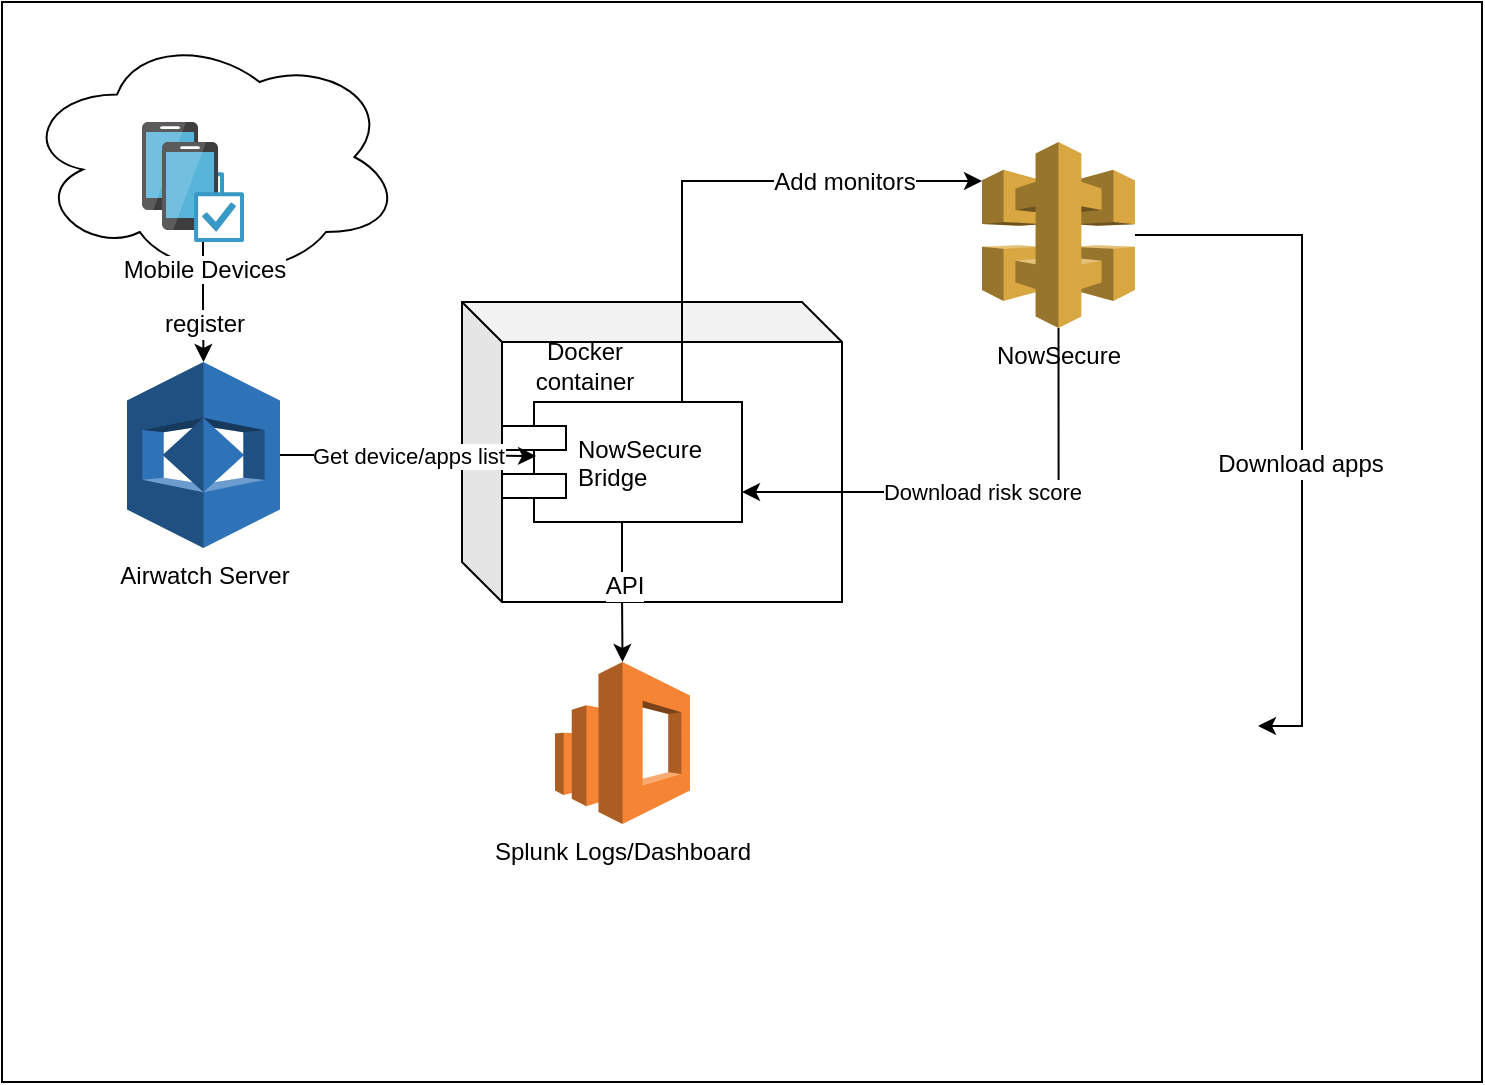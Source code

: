 <mxfile version="12.0.0" type="github" pages="1"><diagram id="wB__KzHETik88dlsTt7J" name="Page-1"><mxGraphModel dx="1870" dy="815" grid="1" gridSize="10" guides="1" tooltips="1" connect="1" arrows="1" fold="1" page="1" pageScale="1" pageWidth="850" pageHeight="1100" math="0" shadow="0"><root><mxCell id="0"/><mxCell id="1" parent="0"/><mxCell id="X_VgQRSmJZCVdyc6k4Wz-21" value="" style="rounded=0;whiteSpace=wrap;html=1;" parent="1" vertex="1"><mxGeometry x="20" y="20" width="740" height="540" as="geometry"/></mxCell><mxCell id="X_VgQRSmJZCVdyc6k4Wz-20" value="" style="ellipse;shape=cloud;whiteSpace=wrap;html=1;" parent="1" vertex="1"><mxGeometry x="30" y="35" width="190" height="125" as="geometry"/></mxCell><mxCell id="X_VgQRSmJZCVdyc6k4Wz-16" value="" style="shape=cube;whiteSpace=wrap;html=1;boundedLbl=1;backgroundOutline=1;darkOpacity=0.05;darkOpacity2=0.1;" parent="1" vertex="1"><mxGeometry x="250" y="170" width="190" height="150" as="geometry"/></mxCell><mxCell id="X_VgQRSmJZCVdyc6k4Wz-10" style="edgeStyle=orthogonalEdgeStyle;rounded=0;orthogonalLoop=1;jettySize=auto;html=1;entryX=0;entryY=0.21;entryDx=0;entryDy=0;entryPerimeter=0;exitX=0.75;exitY=0;exitDx=0;exitDy=0;" parent="1" source="X_VgQRSmJZCVdyc6k4Wz-1" target="X_VgQRSmJZCVdyc6k4Wz-8" edge="1"><mxGeometry relative="1" as="geometry"/></mxCell><mxCell id="X_VgQRSmJZCVdyc6k4Wz-11" value="Add monitors" style="text;html=1;resizable=0;points=[];align=center;verticalAlign=middle;labelBackgroundColor=#ffffff;" parent="X_VgQRSmJZCVdyc6k4Wz-10" vertex="1" connectable="0"><mxGeometry x="0.469" relative="1" as="geometry"><mxPoint as="offset"/></mxGeometry></mxCell><mxCell id="X_VgQRSmJZCVdyc6k4Wz-14" style="edgeStyle=orthogonalEdgeStyle;rounded=0;orthogonalLoop=1;jettySize=auto;html=1;entryX=0.5;entryY=0;entryDx=0;entryDy=0;entryPerimeter=0;" parent="1" source="X_VgQRSmJZCVdyc6k4Wz-1" target="X_VgQRSmJZCVdyc6k4Wz-13" edge="1"><mxGeometry relative="1" as="geometry"/></mxCell><mxCell id="X_VgQRSmJZCVdyc6k4Wz-15" value="API" style="text;html=1;resizable=0;points=[];align=center;verticalAlign=middle;labelBackgroundColor=#ffffff;" parent="X_VgQRSmJZCVdyc6k4Wz-14" vertex="1" connectable="0"><mxGeometry x="-0.086" y="1" relative="1" as="geometry"><mxPoint as="offset"/></mxGeometry></mxCell><mxCell id="X_VgQRSmJZCVdyc6k4Wz-1" value="NowSecure&#10;Bridge" style="shape=component;align=left;spacingLeft=36;" parent="1" vertex="1"><mxGeometry x="270" y="220" width="120" height="60" as="geometry"/></mxCell><mxCell id="X_VgQRSmJZCVdyc6k4Wz-2" value="" style="aspect=fixed;html=1;points=[];align=center;image;fontSize=12;image=img/lib/mscae/Device_Compliance.svg;" parent="1" vertex="1"><mxGeometry x="90" y="80" width="41" height="50" as="geometry"/></mxCell><mxCell id="X_VgQRSmJZCVdyc6k4Wz-5" style="edgeStyle=orthogonalEdgeStyle;rounded=0;orthogonalLoop=1;jettySize=auto;html=1;entryX=0.5;entryY=0;entryDx=0;entryDy=0;entryPerimeter=0;" parent="1" source="X_VgQRSmJZCVdyc6k4Wz-3" target="X_VgQRSmJZCVdyc6k4Wz-4" edge="1"><mxGeometry relative="1" as="geometry"/></mxCell><mxCell id="X_VgQRSmJZCVdyc6k4Wz-6" value="register" style="text;html=1;resizable=0;points=[];align=center;verticalAlign=middle;labelBackgroundColor=#ffffff;" parent="X_VgQRSmJZCVdyc6k4Wz-5" vertex="1" connectable="0"><mxGeometry x="0.367" relative="1" as="geometry"><mxPoint as="offset"/></mxGeometry></mxCell><mxCell id="X_VgQRSmJZCVdyc6k4Wz-3" value="Mobile Devices" style="aspect=fixed;html=1;points=[];align=center;image;fontSize=12;image=img/lib/mscae/Device_Compliance.svg;" parent="1" vertex="1"><mxGeometry x="100" y="90" width="41" height="50" as="geometry"/></mxCell><mxCell id="X_VgQRSmJZCVdyc6k4Wz-7" value="Get device/apps list" style="edgeStyle=orthogonalEdgeStyle;rounded=0;orthogonalLoop=1;jettySize=auto;html=1;entryX=0.142;entryY=0.45;entryDx=0;entryDy=0;entryPerimeter=0;" parent="1" source="X_VgQRSmJZCVdyc6k4Wz-4" target="X_VgQRSmJZCVdyc6k4Wz-1" edge="1"><mxGeometry relative="1" as="geometry"/></mxCell><mxCell id="X_VgQRSmJZCVdyc6k4Wz-4" value="Airwatch Server" style="outlineConnect=0;dashed=0;verticalLabelPosition=bottom;verticalAlign=top;align=center;html=1;shape=mxgraph.aws3.rekognition;fillColor=#2E73B8;gradientColor=none;" parent="1" vertex="1"><mxGeometry x="82.5" y="200" width="76.5" height="93" as="geometry"/></mxCell><mxCell id="X_VgQRSmJZCVdyc6k4Wz-12" value="Download risk score" style="edgeStyle=orthogonalEdgeStyle;rounded=0;orthogonalLoop=1;jettySize=auto;html=1;entryX=1;entryY=0.75;entryDx=0;entryDy=0;exitX=0.5;exitY=1;exitDx=0;exitDy=0;exitPerimeter=0;" parent="1" source="X_VgQRSmJZCVdyc6k4Wz-8" target="X_VgQRSmJZCVdyc6k4Wz-1" edge="1"><mxGeometry relative="1" as="geometry"/></mxCell><mxCell id="eCkS_QhCXWkVyFxT4-u2-2" style="edgeStyle=orthogonalEdgeStyle;rounded=0;orthogonalLoop=1;jettySize=auto;html=1;entryX=1;entryY=0.25;entryDx=0;entryDy=0;" edge="1" parent="1" source="X_VgQRSmJZCVdyc6k4Wz-8" target="eCkS_QhCXWkVyFxT4-u2-1"><mxGeometry relative="1" as="geometry"><Array as="points"><mxPoint x="670" y="137"/><mxPoint x="670" y="382"/></Array></mxGeometry></mxCell><mxCell id="eCkS_QhCXWkVyFxT4-u2-3" value="Download apps" style="text;html=1;resizable=0;points=[];align=center;verticalAlign=middle;labelBackgroundColor=#ffffff;" vertex="1" connectable="0" parent="eCkS_QhCXWkVyFxT4-u2-2"><mxGeometry x="0.127" y="-1" relative="1" as="geometry"><mxPoint as="offset"/></mxGeometry></mxCell><mxCell id="X_VgQRSmJZCVdyc6k4Wz-8" value="NowSecure" style="outlineConnect=0;dashed=0;verticalLabelPosition=bottom;verticalAlign=top;align=center;html=1;shape=mxgraph.aws3.api_gateway;fillColor=#D9A741;gradientColor=none;" parent="1" vertex="1"><mxGeometry x="510" y="90" width="76.5" height="93" as="geometry"/></mxCell><mxCell id="X_VgQRSmJZCVdyc6k4Wz-13" value="Splunk Logs/Dashboard" style="outlineConnect=0;dashed=0;verticalLabelPosition=bottom;verticalAlign=top;align=center;html=1;shape=mxgraph.aws3.elasticsearch_service;fillColor=#F58534;gradientColor=none;" parent="1" vertex="1"><mxGeometry x="296.5" y="350" width="67.5" height="81" as="geometry"/></mxCell><mxCell id="X_VgQRSmJZCVdyc6k4Wz-17" value="Docker container" style="text;html=1;strokeColor=none;fillColor=none;align=center;verticalAlign=middle;whiteSpace=wrap;rounded=0;" parent="1" vertex="1"><mxGeometry x="270" y="192" width="83" height="20" as="geometry"/></mxCell><mxCell id="eCkS_QhCXWkVyFxT4-u2-1" value="" style="shape=image;html=1;verticalAlign=top;verticalLabelPosition=bottom;labelBackgroundColor=#ffffff;imageAspect=0;aspect=fixed;image=https://cdn0.iconfinder.com/data/icons/social-flat-rounded-rects/512/appstore-128.png" vertex="1" parent="1"><mxGeometry x="520" y="350" width="128" height="128" as="geometry"/></mxCell></root></mxGraphModel></diagram></mxfile>